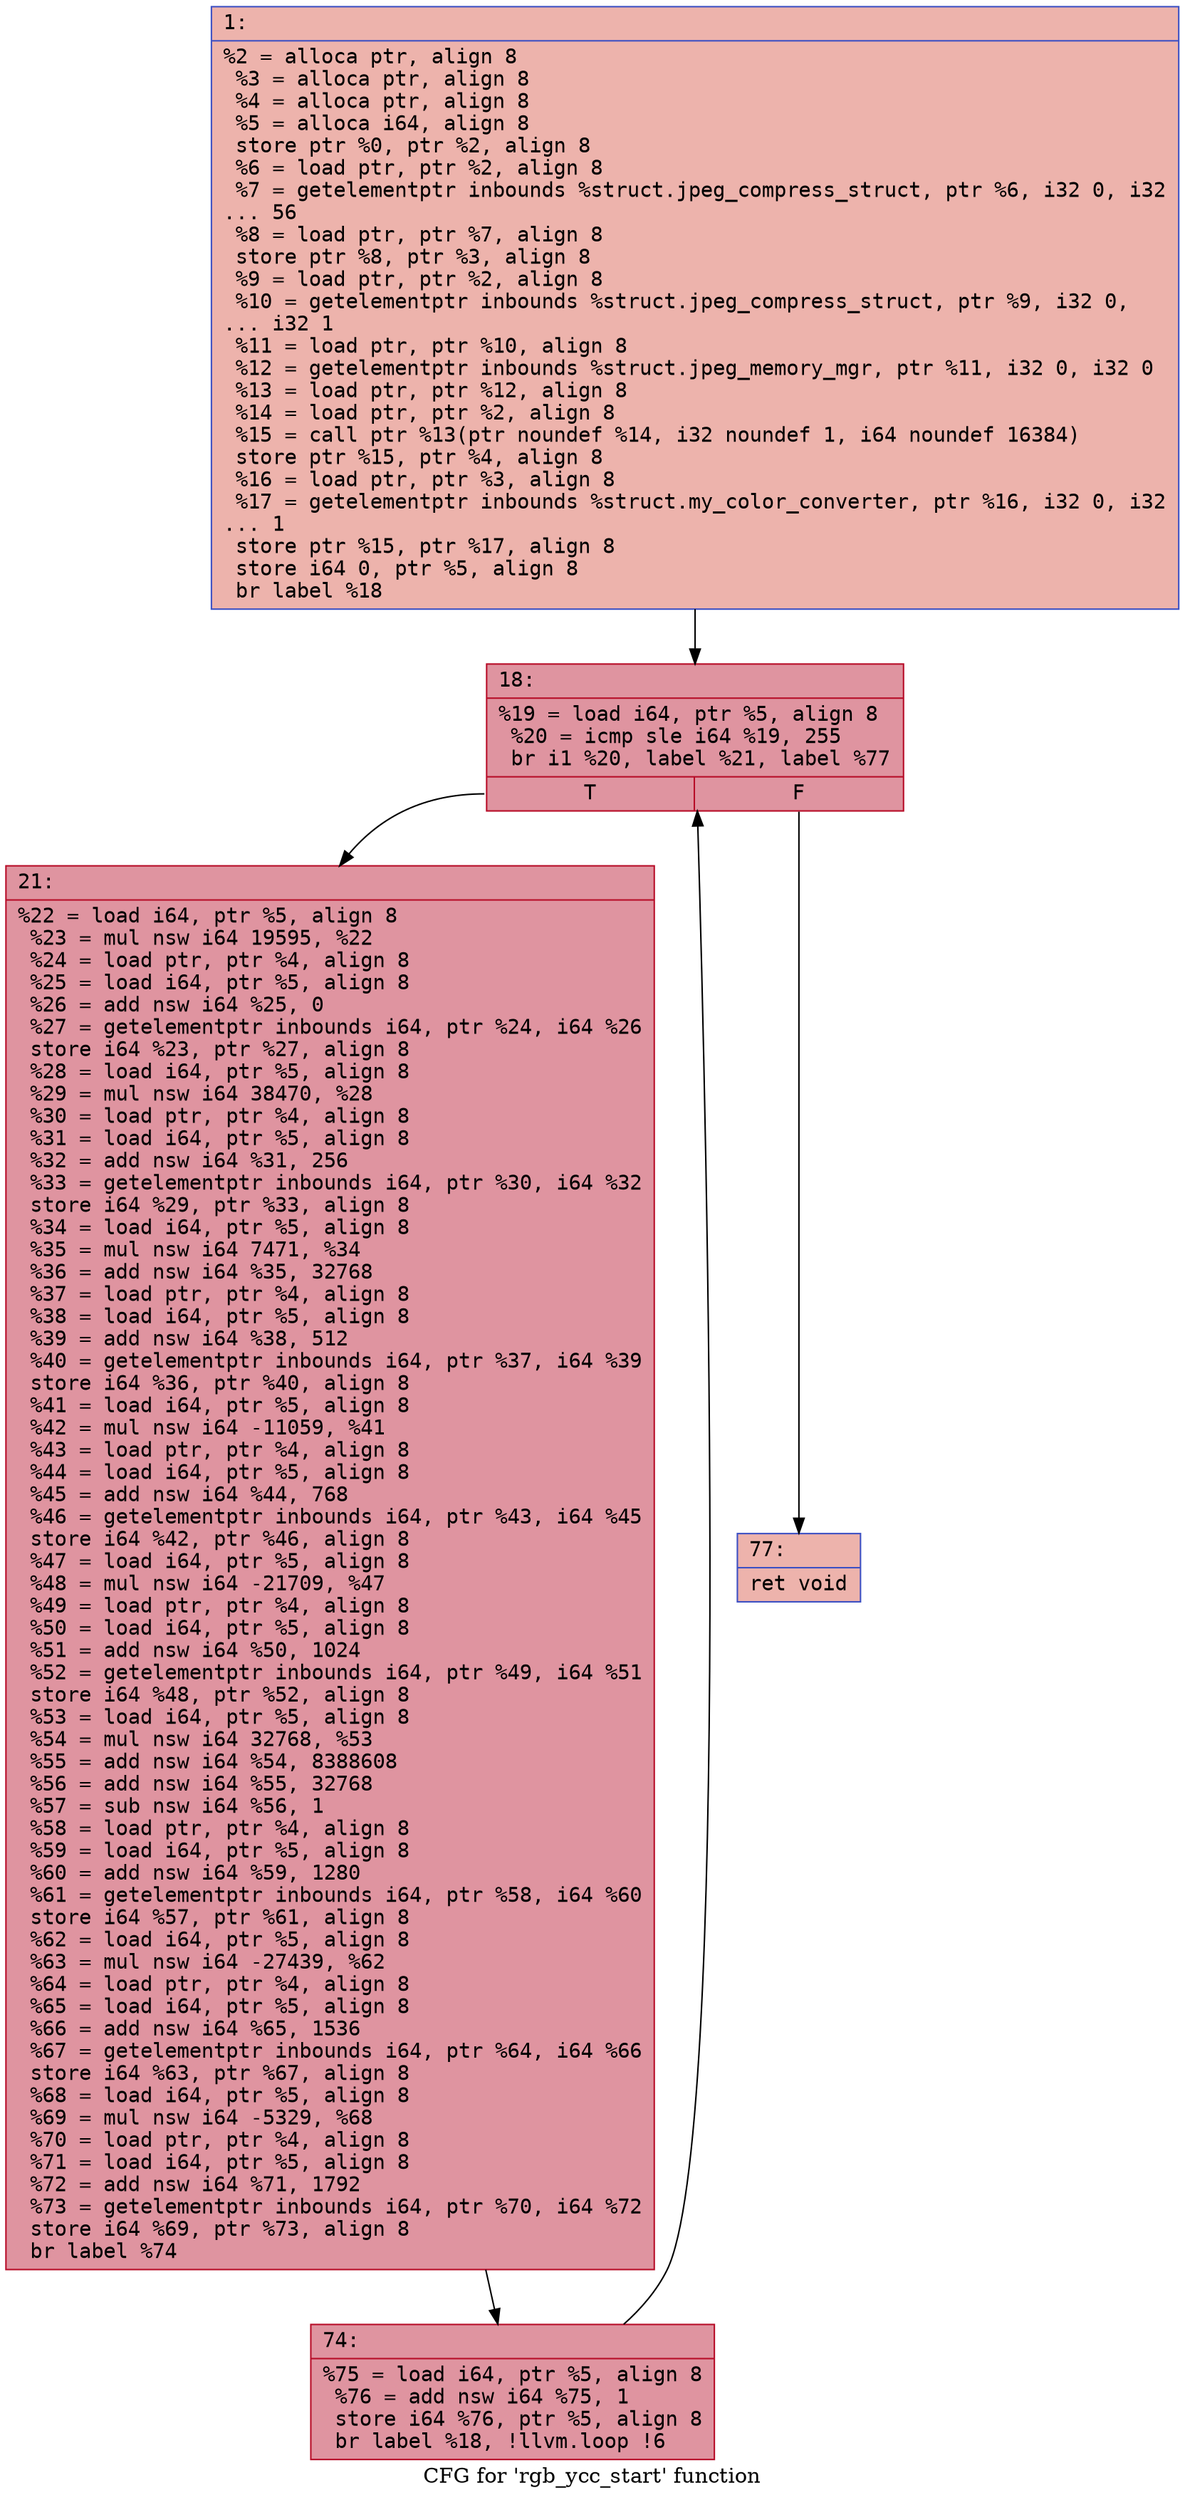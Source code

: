 digraph "CFG for 'rgb_ycc_start' function" {
	label="CFG for 'rgb_ycc_start' function";

	Node0x600001b030c0 [shape=record,color="#3d50c3ff", style=filled, fillcolor="#d6524470" fontname="Courier",label="{1:\l|  %2 = alloca ptr, align 8\l  %3 = alloca ptr, align 8\l  %4 = alloca ptr, align 8\l  %5 = alloca i64, align 8\l  store ptr %0, ptr %2, align 8\l  %6 = load ptr, ptr %2, align 8\l  %7 = getelementptr inbounds %struct.jpeg_compress_struct, ptr %6, i32 0, i32\l... 56\l  %8 = load ptr, ptr %7, align 8\l  store ptr %8, ptr %3, align 8\l  %9 = load ptr, ptr %2, align 8\l  %10 = getelementptr inbounds %struct.jpeg_compress_struct, ptr %9, i32 0,\l... i32 1\l  %11 = load ptr, ptr %10, align 8\l  %12 = getelementptr inbounds %struct.jpeg_memory_mgr, ptr %11, i32 0, i32 0\l  %13 = load ptr, ptr %12, align 8\l  %14 = load ptr, ptr %2, align 8\l  %15 = call ptr %13(ptr noundef %14, i32 noundef 1, i64 noundef 16384)\l  store ptr %15, ptr %4, align 8\l  %16 = load ptr, ptr %3, align 8\l  %17 = getelementptr inbounds %struct.my_color_converter, ptr %16, i32 0, i32\l... 1\l  store ptr %15, ptr %17, align 8\l  store i64 0, ptr %5, align 8\l  br label %18\l}"];
	Node0x600001b030c0 -> Node0x600001b03110[tooltip="1 -> 18\nProbability 100.00%" ];
	Node0x600001b03110 [shape=record,color="#b70d28ff", style=filled, fillcolor="#b70d2870" fontname="Courier",label="{18:\l|  %19 = load i64, ptr %5, align 8\l  %20 = icmp sle i64 %19, 255\l  br i1 %20, label %21, label %77\l|{<s0>T|<s1>F}}"];
	Node0x600001b03110:s0 -> Node0x600001b03160[tooltip="18 -> 21\nProbability 96.88%" ];
	Node0x600001b03110:s1 -> Node0x600001b03200[tooltip="18 -> 77\nProbability 3.12%" ];
	Node0x600001b03160 [shape=record,color="#b70d28ff", style=filled, fillcolor="#b70d2870" fontname="Courier",label="{21:\l|  %22 = load i64, ptr %5, align 8\l  %23 = mul nsw i64 19595, %22\l  %24 = load ptr, ptr %4, align 8\l  %25 = load i64, ptr %5, align 8\l  %26 = add nsw i64 %25, 0\l  %27 = getelementptr inbounds i64, ptr %24, i64 %26\l  store i64 %23, ptr %27, align 8\l  %28 = load i64, ptr %5, align 8\l  %29 = mul nsw i64 38470, %28\l  %30 = load ptr, ptr %4, align 8\l  %31 = load i64, ptr %5, align 8\l  %32 = add nsw i64 %31, 256\l  %33 = getelementptr inbounds i64, ptr %30, i64 %32\l  store i64 %29, ptr %33, align 8\l  %34 = load i64, ptr %5, align 8\l  %35 = mul nsw i64 7471, %34\l  %36 = add nsw i64 %35, 32768\l  %37 = load ptr, ptr %4, align 8\l  %38 = load i64, ptr %5, align 8\l  %39 = add nsw i64 %38, 512\l  %40 = getelementptr inbounds i64, ptr %37, i64 %39\l  store i64 %36, ptr %40, align 8\l  %41 = load i64, ptr %5, align 8\l  %42 = mul nsw i64 -11059, %41\l  %43 = load ptr, ptr %4, align 8\l  %44 = load i64, ptr %5, align 8\l  %45 = add nsw i64 %44, 768\l  %46 = getelementptr inbounds i64, ptr %43, i64 %45\l  store i64 %42, ptr %46, align 8\l  %47 = load i64, ptr %5, align 8\l  %48 = mul nsw i64 -21709, %47\l  %49 = load ptr, ptr %4, align 8\l  %50 = load i64, ptr %5, align 8\l  %51 = add nsw i64 %50, 1024\l  %52 = getelementptr inbounds i64, ptr %49, i64 %51\l  store i64 %48, ptr %52, align 8\l  %53 = load i64, ptr %5, align 8\l  %54 = mul nsw i64 32768, %53\l  %55 = add nsw i64 %54, 8388608\l  %56 = add nsw i64 %55, 32768\l  %57 = sub nsw i64 %56, 1\l  %58 = load ptr, ptr %4, align 8\l  %59 = load i64, ptr %5, align 8\l  %60 = add nsw i64 %59, 1280\l  %61 = getelementptr inbounds i64, ptr %58, i64 %60\l  store i64 %57, ptr %61, align 8\l  %62 = load i64, ptr %5, align 8\l  %63 = mul nsw i64 -27439, %62\l  %64 = load ptr, ptr %4, align 8\l  %65 = load i64, ptr %5, align 8\l  %66 = add nsw i64 %65, 1536\l  %67 = getelementptr inbounds i64, ptr %64, i64 %66\l  store i64 %63, ptr %67, align 8\l  %68 = load i64, ptr %5, align 8\l  %69 = mul nsw i64 -5329, %68\l  %70 = load ptr, ptr %4, align 8\l  %71 = load i64, ptr %5, align 8\l  %72 = add nsw i64 %71, 1792\l  %73 = getelementptr inbounds i64, ptr %70, i64 %72\l  store i64 %69, ptr %73, align 8\l  br label %74\l}"];
	Node0x600001b03160 -> Node0x600001b031b0[tooltip="21 -> 74\nProbability 100.00%" ];
	Node0x600001b031b0 [shape=record,color="#b70d28ff", style=filled, fillcolor="#b70d2870" fontname="Courier",label="{74:\l|  %75 = load i64, ptr %5, align 8\l  %76 = add nsw i64 %75, 1\l  store i64 %76, ptr %5, align 8\l  br label %18, !llvm.loop !6\l}"];
	Node0x600001b031b0 -> Node0x600001b03110[tooltip="74 -> 18\nProbability 100.00%" ];
	Node0x600001b03200 [shape=record,color="#3d50c3ff", style=filled, fillcolor="#d6524470" fontname="Courier",label="{77:\l|  ret void\l}"];
}
